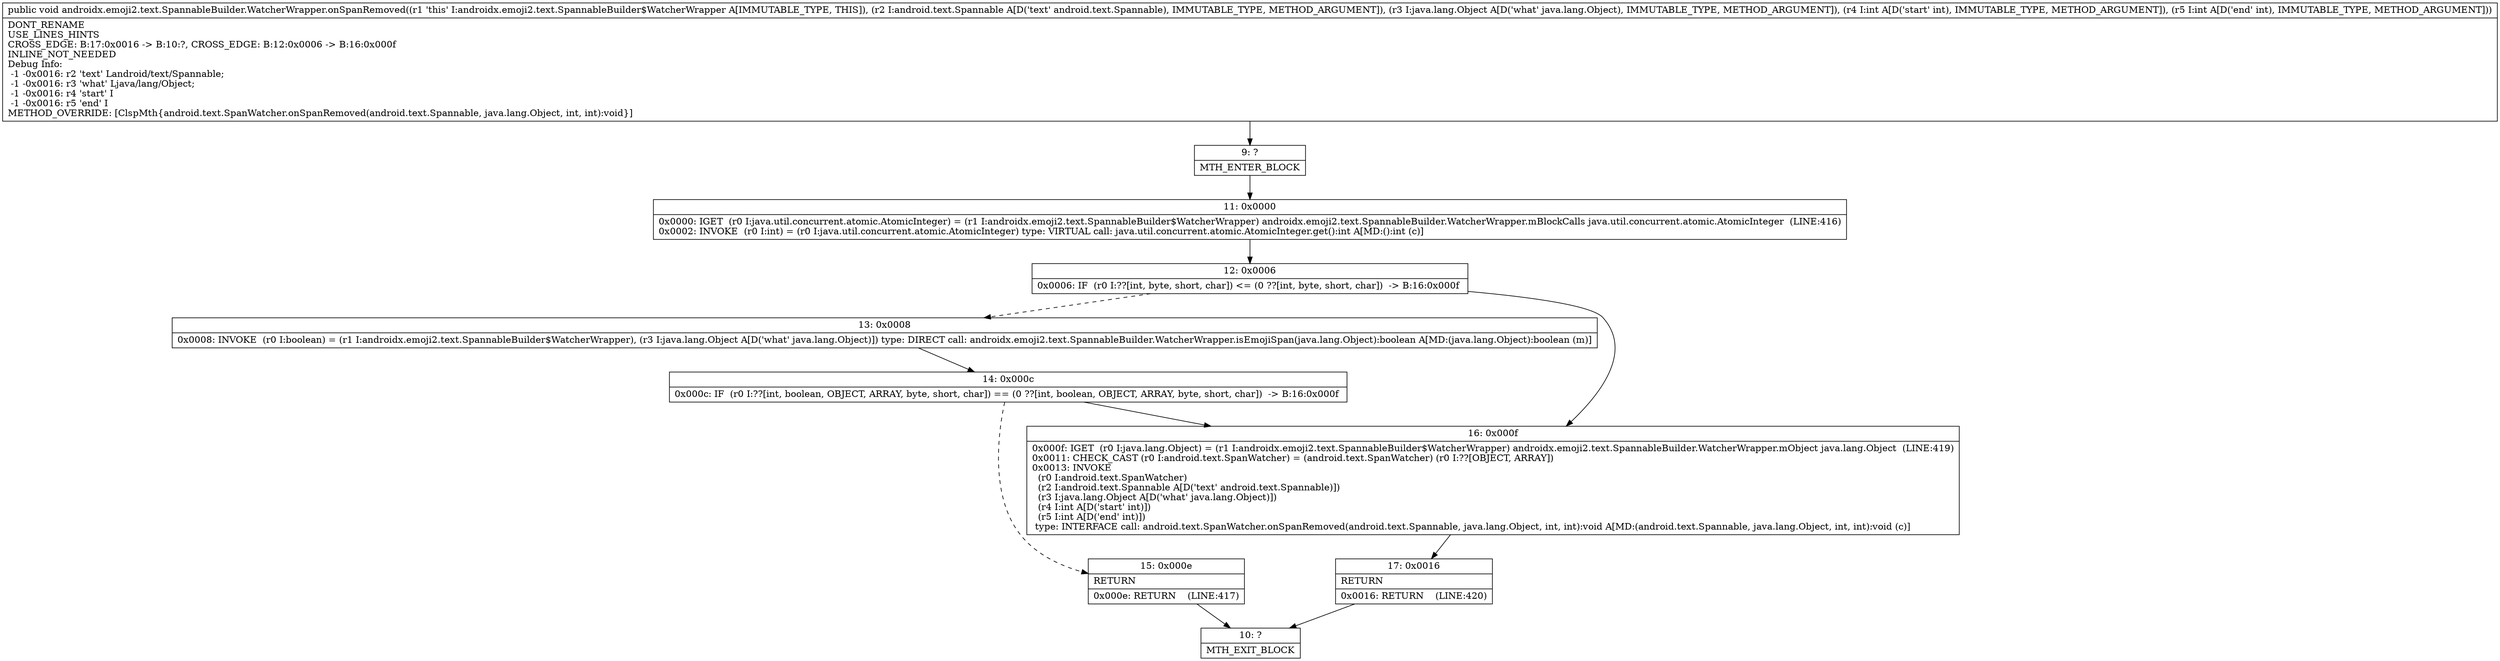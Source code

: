 digraph "CFG forandroidx.emoji2.text.SpannableBuilder.WatcherWrapper.onSpanRemoved(Landroid\/text\/Spannable;Ljava\/lang\/Object;II)V" {
Node_9 [shape=record,label="{9\:\ ?|MTH_ENTER_BLOCK\l}"];
Node_11 [shape=record,label="{11\:\ 0x0000|0x0000: IGET  (r0 I:java.util.concurrent.atomic.AtomicInteger) = (r1 I:androidx.emoji2.text.SpannableBuilder$WatcherWrapper) androidx.emoji2.text.SpannableBuilder.WatcherWrapper.mBlockCalls java.util.concurrent.atomic.AtomicInteger  (LINE:416)\l0x0002: INVOKE  (r0 I:int) = (r0 I:java.util.concurrent.atomic.AtomicInteger) type: VIRTUAL call: java.util.concurrent.atomic.AtomicInteger.get():int A[MD:():int (c)]\l}"];
Node_12 [shape=record,label="{12\:\ 0x0006|0x0006: IF  (r0 I:??[int, byte, short, char]) \<= (0 ??[int, byte, short, char])  \-\> B:16:0x000f \l}"];
Node_13 [shape=record,label="{13\:\ 0x0008|0x0008: INVOKE  (r0 I:boolean) = (r1 I:androidx.emoji2.text.SpannableBuilder$WatcherWrapper), (r3 I:java.lang.Object A[D('what' java.lang.Object)]) type: DIRECT call: androidx.emoji2.text.SpannableBuilder.WatcherWrapper.isEmojiSpan(java.lang.Object):boolean A[MD:(java.lang.Object):boolean (m)]\l}"];
Node_14 [shape=record,label="{14\:\ 0x000c|0x000c: IF  (r0 I:??[int, boolean, OBJECT, ARRAY, byte, short, char]) == (0 ??[int, boolean, OBJECT, ARRAY, byte, short, char])  \-\> B:16:0x000f \l}"];
Node_15 [shape=record,label="{15\:\ 0x000e|RETURN\l|0x000e: RETURN    (LINE:417)\l}"];
Node_10 [shape=record,label="{10\:\ ?|MTH_EXIT_BLOCK\l}"];
Node_16 [shape=record,label="{16\:\ 0x000f|0x000f: IGET  (r0 I:java.lang.Object) = (r1 I:androidx.emoji2.text.SpannableBuilder$WatcherWrapper) androidx.emoji2.text.SpannableBuilder.WatcherWrapper.mObject java.lang.Object  (LINE:419)\l0x0011: CHECK_CAST (r0 I:android.text.SpanWatcher) = (android.text.SpanWatcher) (r0 I:??[OBJECT, ARRAY]) \l0x0013: INVOKE  \l  (r0 I:android.text.SpanWatcher)\l  (r2 I:android.text.Spannable A[D('text' android.text.Spannable)])\l  (r3 I:java.lang.Object A[D('what' java.lang.Object)])\l  (r4 I:int A[D('start' int)])\l  (r5 I:int A[D('end' int)])\l type: INTERFACE call: android.text.SpanWatcher.onSpanRemoved(android.text.Spannable, java.lang.Object, int, int):void A[MD:(android.text.Spannable, java.lang.Object, int, int):void (c)]\l}"];
Node_17 [shape=record,label="{17\:\ 0x0016|RETURN\l|0x0016: RETURN    (LINE:420)\l}"];
MethodNode[shape=record,label="{public void androidx.emoji2.text.SpannableBuilder.WatcherWrapper.onSpanRemoved((r1 'this' I:androidx.emoji2.text.SpannableBuilder$WatcherWrapper A[IMMUTABLE_TYPE, THIS]), (r2 I:android.text.Spannable A[D('text' android.text.Spannable), IMMUTABLE_TYPE, METHOD_ARGUMENT]), (r3 I:java.lang.Object A[D('what' java.lang.Object), IMMUTABLE_TYPE, METHOD_ARGUMENT]), (r4 I:int A[D('start' int), IMMUTABLE_TYPE, METHOD_ARGUMENT]), (r5 I:int A[D('end' int), IMMUTABLE_TYPE, METHOD_ARGUMENT]))  | DONT_RENAME\lUSE_LINES_HINTS\lCROSS_EDGE: B:17:0x0016 \-\> B:10:?, CROSS_EDGE: B:12:0x0006 \-\> B:16:0x000f\lINLINE_NOT_NEEDED\lDebug Info:\l  \-1 \-0x0016: r2 'text' Landroid\/text\/Spannable;\l  \-1 \-0x0016: r3 'what' Ljava\/lang\/Object;\l  \-1 \-0x0016: r4 'start' I\l  \-1 \-0x0016: r5 'end' I\lMETHOD_OVERRIDE: [ClspMth\{android.text.SpanWatcher.onSpanRemoved(android.text.Spannable, java.lang.Object, int, int):void\}]\l}"];
MethodNode -> Node_9;Node_9 -> Node_11;
Node_11 -> Node_12;
Node_12 -> Node_13[style=dashed];
Node_12 -> Node_16;
Node_13 -> Node_14;
Node_14 -> Node_15[style=dashed];
Node_14 -> Node_16;
Node_15 -> Node_10;
Node_16 -> Node_17;
Node_17 -> Node_10;
}

